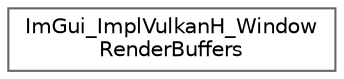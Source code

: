 digraph "Иерархия классов. Графический вид."
{
 // LATEX_PDF_SIZE
  bgcolor="transparent";
  edge [fontname=Helvetica,fontsize=10,labelfontname=Helvetica,labelfontsize=10];
  node [fontname=Helvetica,fontsize=10,shape=box,height=0.2,width=0.4];
  rankdir="LR";
  Node0 [id="Node000000",label="ImGui_ImplVulkanH_Window\lRenderBuffers",height=0.2,width=0.4,color="grey40", fillcolor="white", style="filled",URL="$struct_im_gui___impl_vulkan_h___window_render_buffers.html",tooltip=" "];
}
